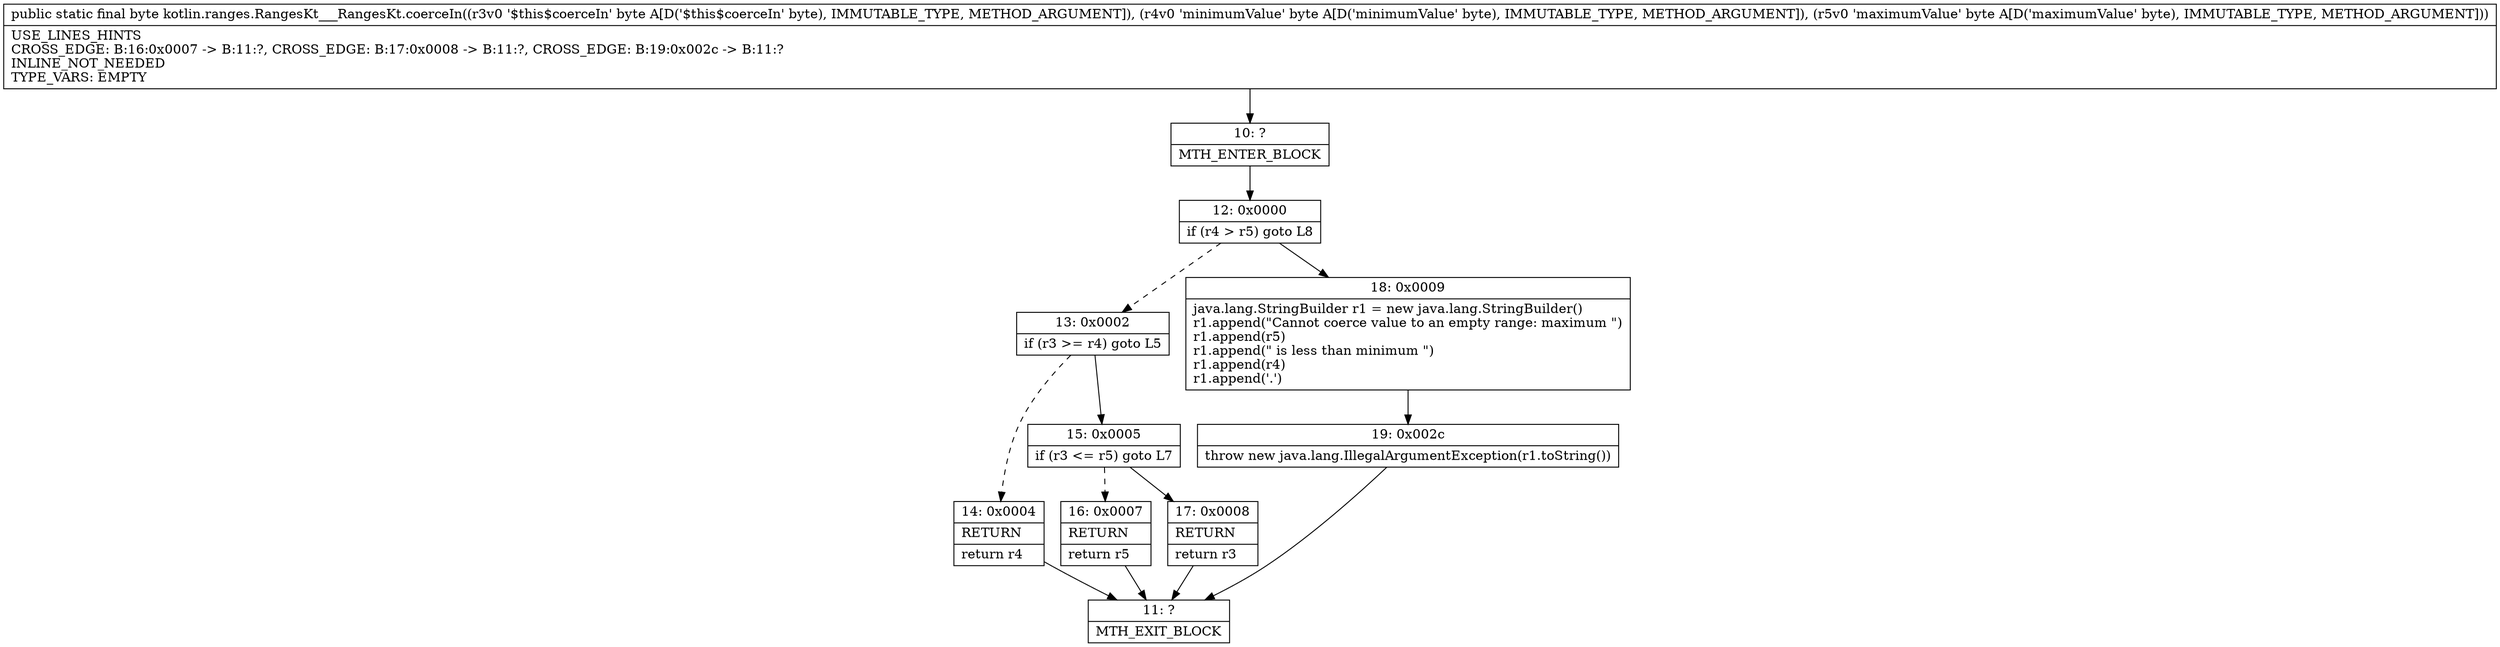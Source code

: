 digraph "CFG forkotlin.ranges.RangesKt___RangesKt.coerceIn(BBB)B" {
Node_10 [shape=record,label="{10\:\ ?|MTH_ENTER_BLOCK\l}"];
Node_12 [shape=record,label="{12\:\ 0x0000|if (r4 \> r5) goto L8\l}"];
Node_13 [shape=record,label="{13\:\ 0x0002|if (r3 \>= r4) goto L5\l}"];
Node_14 [shape=record,label="{14\:\ 0x0004|RETURN\l|return r4\l}"];
Node_11 [shape=record,label="{11\:\ ?|MTH_EXIT_BLOCK\l}"];
Node_15 [shape=record,label="{15\:\ 0x0005|if (r3 \<= r5) goto L7\l}"];
Node_16 [shape=record,label="{16\:\ 0x0007|RETURN\l|return r5\l}"];
Node_17 [shape=record,label="{17\:\ 0x0008|RETURN\l|return r3\l}"];
Node_18 [shape=record,label="{18\:\ 0x0009|java.lang.StringBuilder r1 = new java.lang.StringBuilder()\lr1.append(\"Cannot coerce value to an empty range: maximum \")\lr1.append(r5)\lr1.append(\" is less than minimum \")\lr1.append(r4)\lr1.append('.')\l}"];
Node_19 [shape=record,label="{19\:\ 0x002c|throw new java.lang.IllegalArgumentException(r1.toString())\l}"];
MethodNode[shape=record,label="{public static final byte kotlin.ranges.RangesKt___RangesKt.coerceIn((r3v0 '$this$coerceIn' byte A[D('$this$coerceIn' byte), IMMUTABLE_TYPE, METHOD_ARGUMENT]), (r4v0 'minimumValue' byte A[D('minimumValue' byte), IMMUTABLE_TYPE, METHOD_ARGUMENT]), (r5v0 'maximumValue' byte A[D('maximumValue' byte), IMMUTABLE_TYPE, METHOD_ARGUMENT]))  | USE_LINES_HINTS\lCROSS_EDGE: B:16:0x0007 \-\> B:11:?, CROSS_EDGE: B:17:0x0008 \-\> B:11:?, CROSS_EDGE: B:19:0x002c \-\> B:11:?\lINLINE_NOT_NEEDED\lTYPE_VARS: EMPTY\l}"];
MethodNode -> Node_10;Node_10 -> Node_12;
Node_12 -> Node_13[style=dashed];
Node_12 -> Node_18;
Node_13 -> Node_14[style=dashed];
Node_13 -> Node_15;
Node_14 -> Node_11;
Node_15 -> Node_16[style=dashed];
Node_15 -> Node_17;
Node_16 -> Node_11;
Node_17 -> Node_11;
Node_18 -> Node_19;
Node_19 -> Node_11;
}

